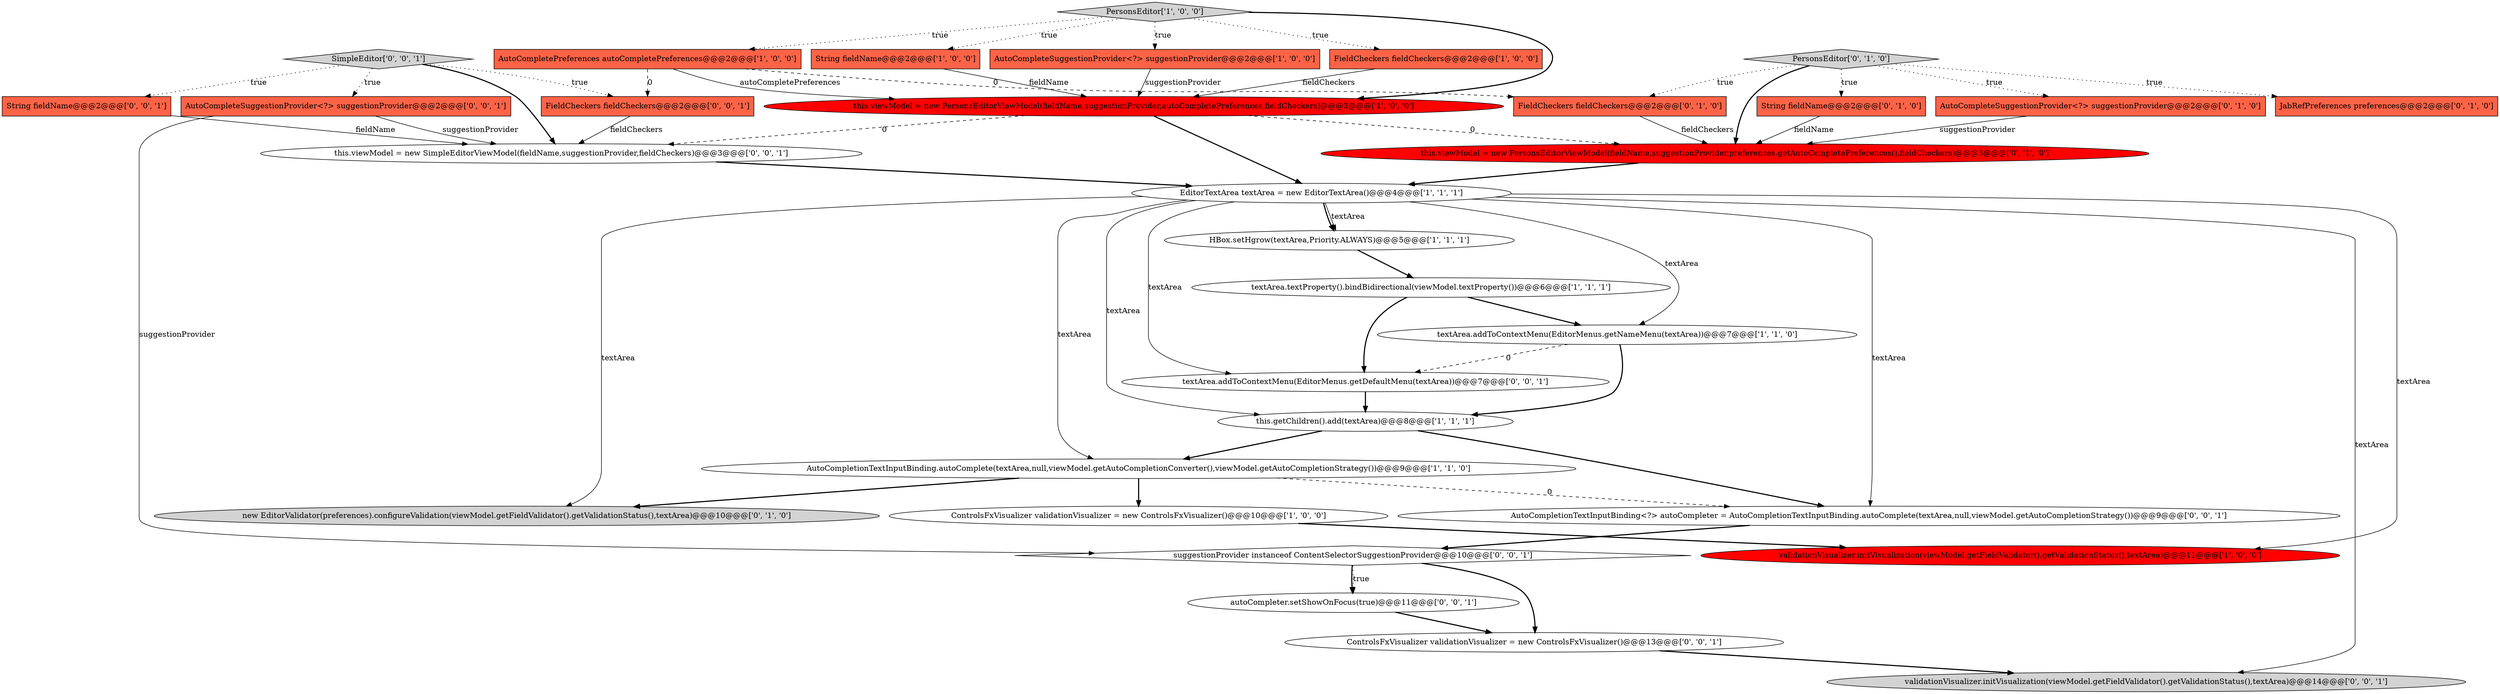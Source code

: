 digraph {
4 [style = filled, label = "String fieldName@@@2@@@['1', '0', '0']", fillcolor = tomato, shape = box image = "AAA0AAABBB1BBB"];
23 [style = filled, label = "SimpleEditor['0', '0', '1']", fillcolor = lightgray, shape = diamond image = "AAA0AAABBB3BBB"];
9 [style = filled, label = "HBox.setHgrow(textArea,Priority.ALWAYS)@@@5@@@['1', '1', '1']", fillcolor = white, shape = ellipse image = "AAA0AAABBB1BBB"];
17 [style = filled, label = "AutoCompleteSuggestionProvider<?> suggestionProvider@@@2@@@['0', '1', '0']", fillcolor = tomato, shape = box image = "AAA0AAABBB2BBB"];
8 [style = filled, label = "AutoCompletionTextInputBinding.autoComplete(textArea,null,viewModel.getAutoCompletionConverter(),viewModel.getAutoCompletionStrategy())@@@9@@@['1', '1', '0']", fillcolor = white, shape = ellipse image = "AAA0AAABBB1BBB"];
12 [style = filled, label = "AutoCompletePreferences autoCompletePreferences@@@2@@@['1', '0', '0']", fillcolor = tomato, shape = box image = "AAA1AAABBB1BBB"];
5 [style = filled, label = "AutoCompleteSuggestionProvider<?> suggestionProvider@@@2@@@['1', '0', '0']", fillcolor = tomato, shape = box image = "AAA0AAABBB1BBB"];
2 [style = filled, label = "textArea.addToContextMenu(EditorMenus.getNameMenu(textArea))@@@7@@@['1', '1', '0']", fillcolor = white, shape = ellipse image = "AAA0AAABBB1BBB"];
22 [style = filled, label = "validationVisualizer.initVisualization(viewModel.getFieldValidator().getValidationStatus(),textArea)@@@14@@@['0', '0', '1']", fillcolor = lightgray, shape = ellipse image = "AAA0AAABBB3BBB"];
3 [style = filled, label = "this.viewModel = new PersonsEditorViewModel(fieldName,suggestionProvider,autoCompletePreferences,fieldCheckers)@@@3@@@['1', '0', '0']", fillcolor = red, shape = ellipse image = "AAA1AAABBB1BBB"];
10 [style = filled, label = "this.getChildren().add(textArea)@@@8@@@['1', '1', '1']", fillcolor = white, shape = ellipse image = "AAA0AAABBB1BBB"];
31 [style = filled, label = "suggestionProvider instanceof ContentSelectorSuggestionProvider@@@10@@@['0', '0', '1']", fillcolor = white, shape = diamond image = "AAA0AAABBB3BBB"];
20 [style = filled, label = "new EditorValidator(preferences).configureValidation(viewModel.getFieldValidator().getValidationStatus(),textArea)@@@10@@@['0', '1', '0']", fillcolor = lightgray, shape = ellipse image = "AAA0AAABBB2BBB"];
25 [style = filled, label = "String fieldName@@@2@@@['0', '0', '1']", fillcolor = tomato, shape = box image = "AAA0AAABBB3BBB"];
26 [style = filled, label = "ControlsFxVisualizer validationVisualizer = new ControlsFxVisualizer()@@@13@@@['0', '0', '1']", fillcolor = white, shape = ellipse image = "AAA0AAABBB3BBB"];
30 [style = filled, label = "FieldCheckers fieldCheckers@@@2@@@['0', '0', '1']", fillcolor = tomato, shape = box image = "AAA0AAABBB3BBB"];
24 [style = filled, label = "autoCompleter.setShowOnFocus(true)@@@11@@@['0', '0', '1']", fillcolor = white, shape = ellipse image = "AAA0AAABBB3BBB"];
29 [style = filled, label = "textArea.addToContextMenu(EditorMenus.getDefaultMenu(textArea))@@@7@@@['0', '0', '1']", fillcolor = white, shape = ellipse image = "AAA0AAABBB3BBB"];
7 [style = filled, label = "textArea.textProperty().bindBidirectional(viewModel.textProperty())@@@6@@@['1', '1', '1']", fillcolor = white, shape = ellipse image = "AAA0AAABBB1BBB"];
19 [style = filled, label = "FieldCheckers fieldCheckers@@@2@@@['0', '1', '0']", fillcolor = tomato, shape = box image = "AAA1AAABBB2BBB"];
21 [style = filled, label = "this.viewModel = new SimpleEditorViewModel(fieldName,suggestionProvider,fieldCheckers)@@@3@@@['0', '0', '1']", fillcolor = white, shape = ellipse image = "AAA0AAABBB3BBB"];
1 [style = filled, label = "FieldCheckers fieldCheckers@@@2@@@['1', '0', '0']", fillcolor = tomato, shape = box image = "AAA0AAABBB1BBB"];
6 [style = filled, label = "EditorTextArea textArea = new EditorTextArea()@@@4@@@['1', '1', '1']", fillcolor = white, shape = ellipse image = "AAA0AAABBB1BBB"];
16 [style = filled, label = "JabRefPreferences preferences@@@2@@@['0', '1', '0']", fillcolor = tomato, shape = box image = "AAA0AAABBB2BBB"];
27 [style = filled, label = "AutoCompletionTextInputBinding<?> autoCompleter = AutoCompletionTextInputBinding.autoComplete(textArea,null,viewModel.getAutoCompletionStrategy())@@@9@@@['0', '0', '1']", fillcolor = white, shape = ellipse image = "AAA0AAABBB3BBB"];
14 [style = filled, label = "PersonsEditor['0', '1', '0']", fillcolor = lightgray, shape = diamond image = "AAA0AAABBB2BBB"];
15 [style = filled, label = "String fieldName@@@2@@@['0', '1', '0']", fillcolor = tomato, shape = box image = "AAA0AAABBB2BBB"];
0 [style = filled, label = "ControlsFxVisualizer validationVisualizer = new ControlsFxVisualizer()@@@10@@@['1', '0', '0']", fillcolor = white, shape = ellipse image = "AAA0AAABBB1BBB"];
11 [style = filled, label = "PersonsEditor['1', '0', '0']", fillcolor = lightgray, shape = diamond image = "AAA0AAABBB1BBB"];
18 [style = filled, label = "this.viewModel = new PersonsEditorViewModel(fieldName,suggestionProvider,preferences.getAutoCompletePreferences(),fieldCheckers)@@@3@@@['0', '1', '0']", fillcolor = red, shape = ellipse image = "AAA1AAABBB2BBB"];
13 [style = filled, label = "validationVisualizer.initVisualization(viewModel.getFieldValidator().getValidationStatus(),textArea)@@@11@@@['1', '0', '0']", fillcolor = red, shape = ellipse image = "AAA1AAABBB1BBB"];
28 [style = filled, label = "AutoCompleteSuggestionProvider<?> suggestionProvider@@@2@@@['0', '0', '1']", fillcolor = tomato, shape = box image = "AAA0AAABBB3BBB"];
6->2 [style = solid, label="textArea"];
6->29 [style = solid, label="textArea"];
14->19 [style = dotted, label="true"];
0->13 [style = bold, label=""];
6->9 [style = solid, label="textArea"];
21->6 [style = bold, label=""];
3->21 [style = dashed, label="0"];
1->3 [style = solid, label="fieldCheckers"];
10->27 [style = bold, label=""];
11->1 [style = dotted, label="true"];
31->24 [style = bold, label=""];
6->13 [style = solid, label="textArea"];
23->28 [style = dotted, label="true"];
11->12 [style = dotted, label="true"];
3->18 [style = dashed, label="0"];
27->31 [style = bold, label=""];
6->20 [style = solid, label="textArea"];
3->6 [style = bold, label=""];
23->30 [style = dotted, label="true"];
11->5 [style = dotted, label="true"];
11->4 [style = dotted, label="true"];
12->30 [style = dashed, label="0"];
9->7 [style = bold, label=""];
2->10 [style = bold, label=""];
6->8 [style = solid, label="textArea"];
26->22 [style = bold, label=""];
15->18 [style = solid, label="fieldName"];
30->21 [style = solid, label="fieldCheckers"];
4->3 [style = solid, label="fieldName"];
17->18 [style = solid, label="suggestionProvider"];
19->18 [style = solid, label="fieldCheckers"];
8->0 [style = bold, label=""];
24->26 [style = bold, label=""];
31->26 [style = bold, label=""];
14->15 [style = dotted, label="true"];
14->17 [style = dotted, label="true"];
6->27 [style = solid, label="textArea"];
14->16 [style = dotted, label="true"];
8->20 [style = bold, label=""];
12->19 [style = dashed, label="0"];
10->8 [style = bold, label=""];
23->21 [style = bold, label=""];
11->3 [style = bold, label=""];
18->6 [style = bold, label=""];
7->2 [style = bold, label=""];
2->29 [style = dashed, label="0"];
6->10 [style = solid, label="textArea"];
25->21 [style = solid, label="fieldName"];
28->21 [style = solid, label="suggestionProvider"];
29->10 [style = bold, label=""];
8->27 [style = dashed, label="0"];
14->18 [style = bold, label=""];
31->24 [style = dotted, label="true"];
12->3 [style = solid, label="autoCompletePreferences"];
6->9 [style = bold, label=""];
28->31 [style = solid, label="suggestionProvider"];
23->25 [style = dotted, label="true"];
6->22 [style = solid, label="textArea"];
5->3 [style = solid, label="suggestionProvider"];
7->29 [style = bold, label=""];
}
